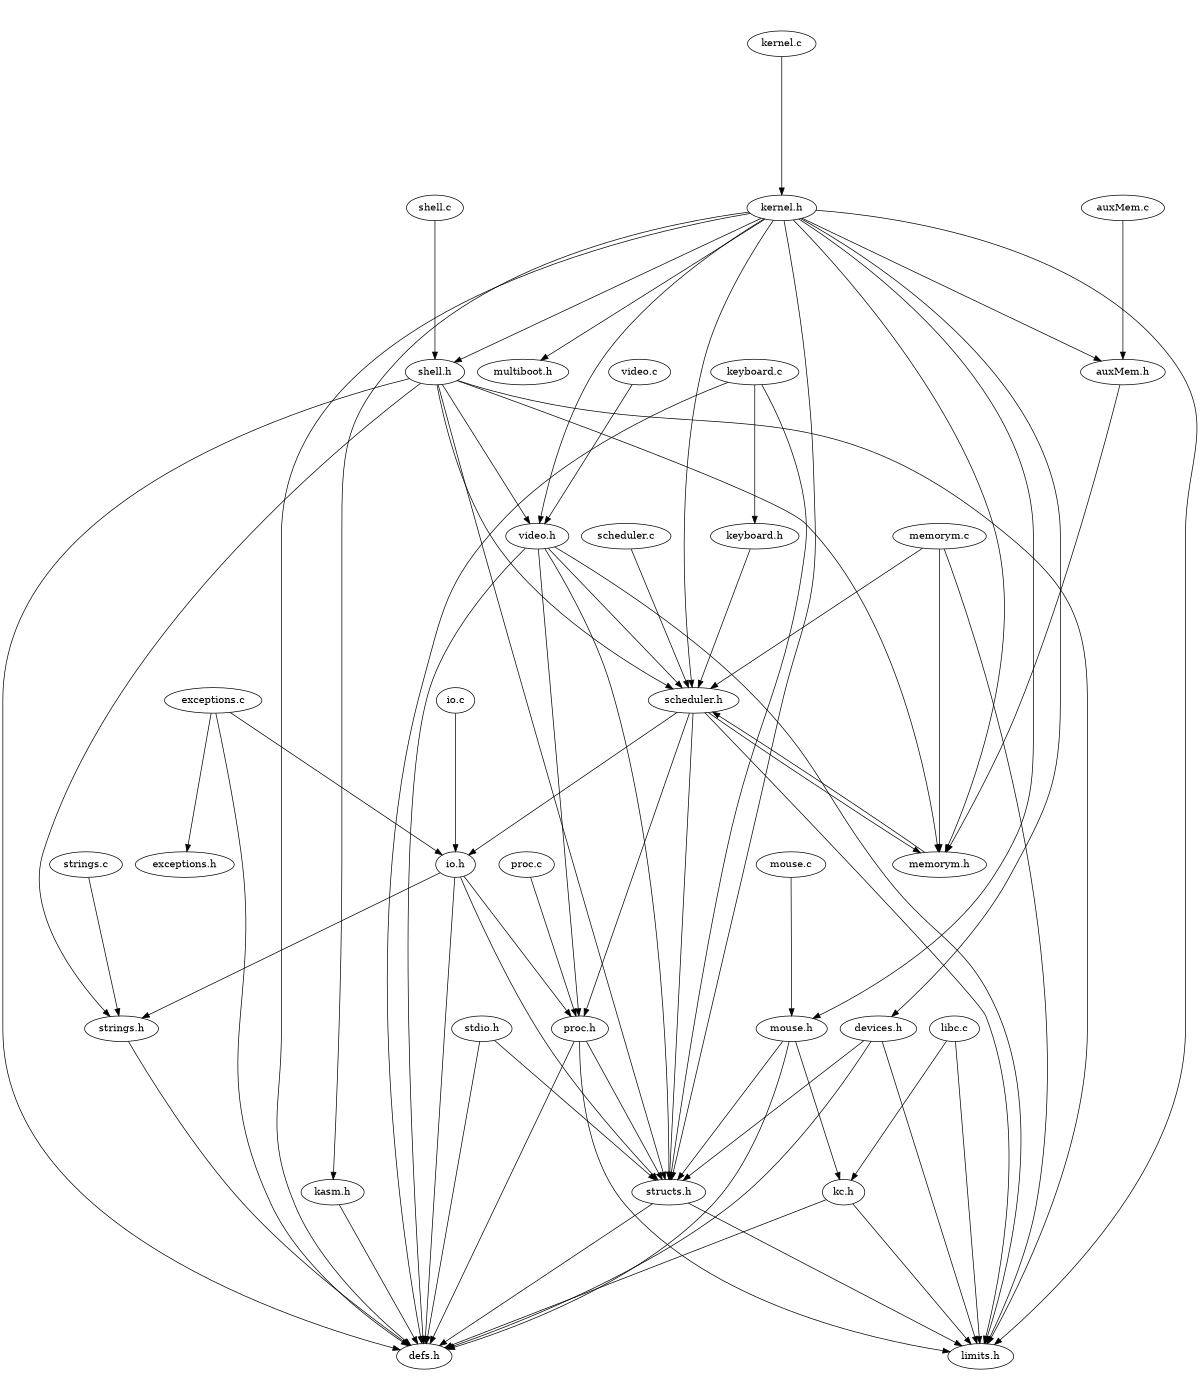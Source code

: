 digraph "source tree" {
    overlap=scale;
    size="8,10";
    ratio="fill";
    fontsize="16";
    fontname="Helvetica";
	clusterrank="local";
	"video.c" -> "video.h"
	"kernel.h" -> "structs.h"
	"io.c" -> "io.h"
	"kernel.h" -> "limits.h"
	"kernel.h" -> "shell.h"
	"kernel.h" -> "video.h"
	"structs.h" -> "limits.h"
	"kernel.h" -> "devices.h"
	"keyboard.h" -> "scheduler.h"
	"shell.h" -> "defs.h"
	"shell.h" -> "strings.h"
	"keyboard.c" -> "keyboard.h"
	"proc.h" -> "limits.h"
	"mouse.c" -> "mouse.h"
	"video.h" -> "proc.h"
	"strings.h" -> "defs.h"
	"kernel.h" -> "auxMem.h"
	"scheduler.c" -> "scheduler.h"
	"structs.h" -> "defs.h"
	"keyboard.c" -> "structs.h"
	"mouse.h" -> "defs.h"
	"io.h" -> "defs.h"
	"strings.c" -> "strings.h"
	"memorym.c" -> "memorym.h"
	"shell.h" -> "scheduler.h"
	"stdio.h" -> "structs.h"
	"kernel.h" -> "multiboot.h"
	"proc.h" -> "defs.h"
	"kernel.h" -> "defs.h"
	"io.h" -> "proc.h"
	"video.h" -> "defs.h"
	"io.h" -> "strings.h"
	"auxMem.h" -> "memorym.h"
	"kc.h" -> "defs.h"
	"video.h" -> "limits.h"
	"memorym.h" -> "scheduler.h"
	"io.h" -> "structs.h"
	"stdio.h" -> "defs.h"
	"kernel.h" -> "kasm.h"
	"mouse.h" -> "structs.h"
	"mouse.h" -> "kc.h"
	"shell.h" -> "structs.h"
	"video.h" -> "scheduler.h"
	"memorym.c" -> "scheduler.h"
	"libc.c" -> "kc.h"
	"exceptions.c" -> "io.h"
	"kernel.h" -> "memorym.h"
	"auxMem.c" -> "auxMem.h"
	"shell.h" -> "limits.h"
	"scheduler.h" -> "structs.h"
	"exceptions.c" -> "defs.h"
	"kernel.c" -> "kernel.h"
	"libc.c" -> "limits.h"
	"shell.h" -> "video.h"
	"scheduler.h" -> "limits.h"
	"keyboard.c" -> "defs.h"
	"scheduler.h" -> "proc.h"
	"exceptions.c" -> "exceptions.h"
	"devices.h" -> "structs.h"
	"video.h" -> "structs.h"
	"kernel.h" -> "mouse.h"
	"proc.c" -> "proc.h"
	"shell.c" -> "shell.h"
	"memorym.c" -> "limits.h"
	"proc.h" -> "structs.h"
	"kernel.h" -> "scheduler.h"
	"devices.h" -> "defs.h"
	"devices.h" -> "limits.h"
	"scheduler.h" -> "io.h"
	"shell.h" -> "memorym.h"
	"scheduler.h" -> "memorym.h"
	"kasm.h" -> "defs.h"
	"kc.h" -> "limits.h"
}
